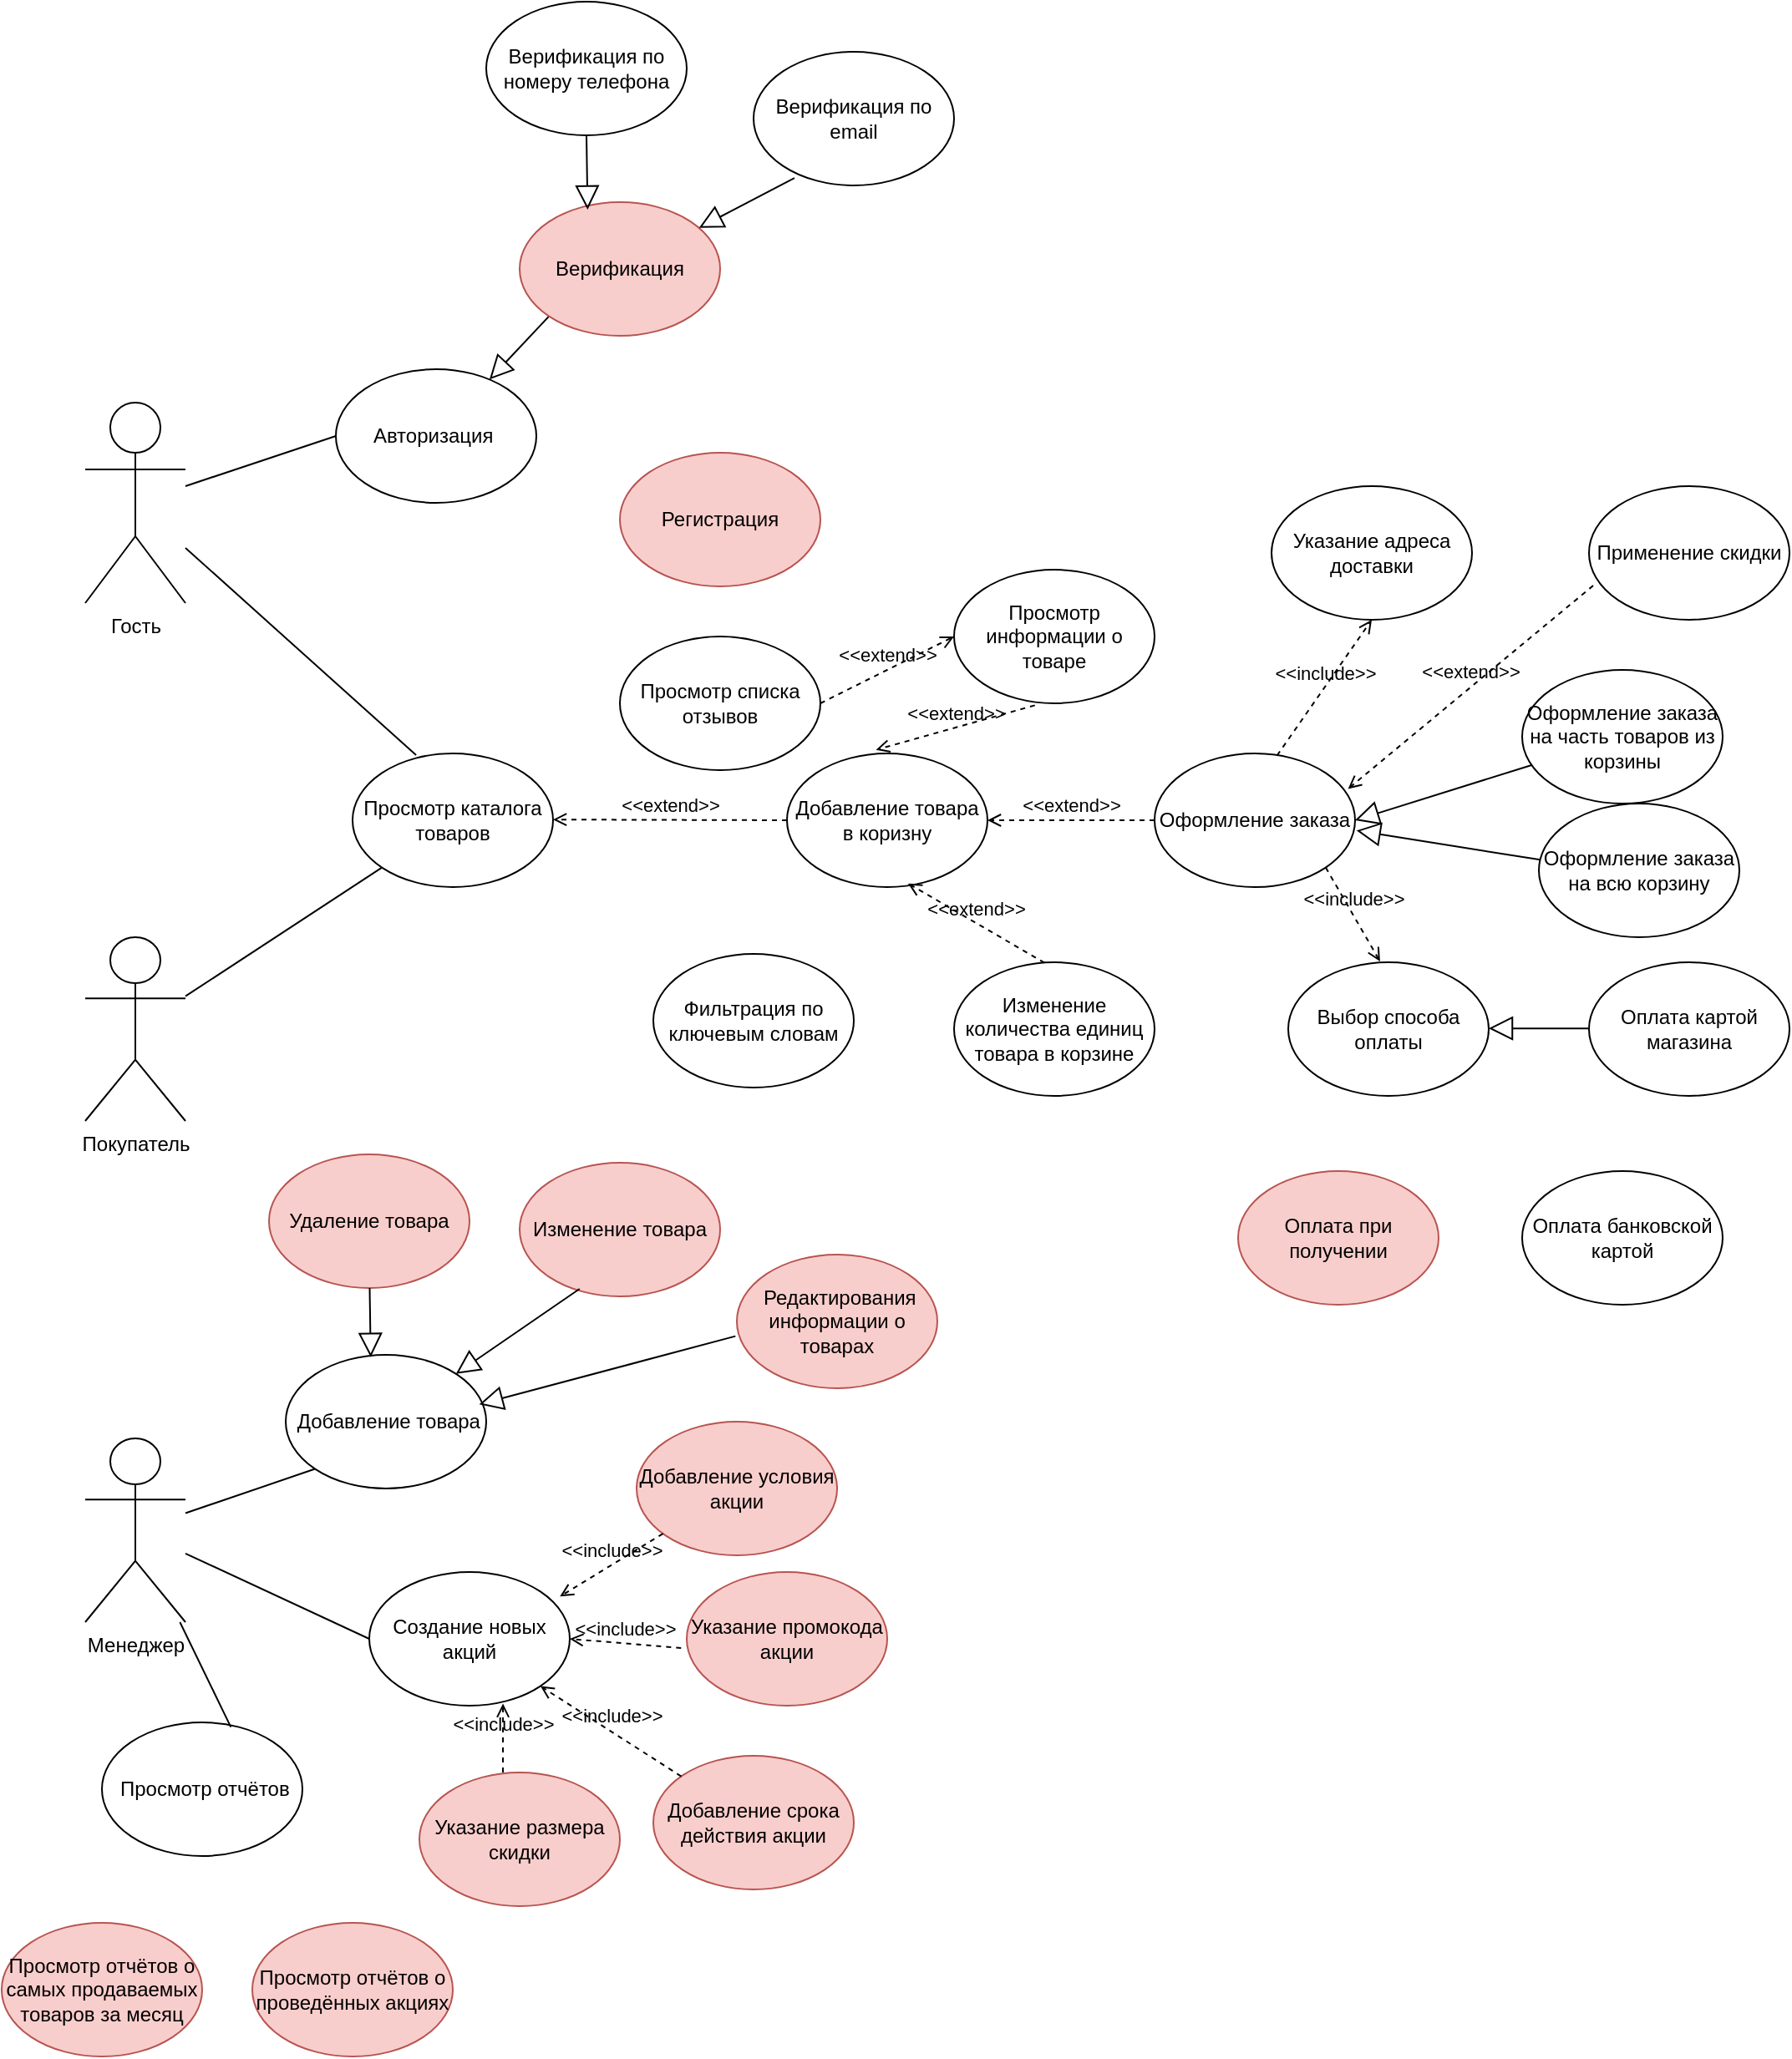 <mxfile version="23.1.5" type="device">
  <diagram name="Страница — 1" id="A7fe8OPkNBW04t4xmjOE">
    <mxGraphModel dx="1195" dy="1872" grid="1" gridSize="10" guides="1" tooltips="1" connect="1" arrows="1" fold="1" page="1" pageScale="1" pageWidth="827" pageHeight="1169" math="0" shadow="0">
      <root>
        <mxCell id="0" />
        <mxCell id="1" parent="0" />
        <mxCell id="DF4TxNrOpRgSaASjLkIT-1" value="Гость" style="shape=umlActor;verticalLabelPosition=bottom;verticalAlign=top;html=1;outlineConnect=0;" parent="1" vertex="1">
          <mxGeometry x="80" y="90" width="60" height="120" as="geometry" />
        </mxCell>
        <mxCell id="DF4TxNrOpRgSaASjLkIT-2" value="Покупатель" style="shape=umlActor;verticalLabelPosition=bottom;verticalAlign=top;html=1;outlineConnect=0;" parent="1" vertex="1">
          <mxGeometry x="80" y="410" width="60" height="110" as="geometry" />
        </mxCell>
        <mxCell id="DF4TxNrOpRgSaASjLkIT-3" value="Менеджер" style="shape=umlActor;verticalLabelPosition=bottom;verticalAlign=top;html=1;outlineConnect=0;" parent="1" vertex="1">
          <mxGeometry x="80" y="710" width="60" height="110" as="geometry" />
        </mxCell>
        <mxCell id="DF4TxNrOpRgSaASjLkIT-4" value="Просмотр каталога товаров" style="ellipse;whiteSpace=wrap;html=1;" parent="1" vertex="1">
          <mxGeometry x="240" y="300" width="120" height="80" as="geometry" />
        </mxCell>
        <mxCell id="DF4TxNrOpRgSaASjLkIT-5" value="Просмотр информации о товаре" style="ellipse;whiteSpace=wrap;html=1;" parent="1" vertex="1">
          <mxGeometry x="600" y="190" width="120" height="80" as="geometry" />
        </mxCell>
        <mxCell id="DF4TxNrOpRgSaASjLkIT-6" value="Просмотр списка отзывов" style="ellipse;whiteSpace=wrap;html=1;" parent="1" vertex="1">
          <mxGeometry x="400" y="230" width="120" height="80" as="geometry" />
        </mxCell>
        <mxCell id="DF4TxNrOpRgSaASjLkIT-7" value="Фильтрация по ключевым словам" style="ellipse;whiteSpace=wrap;html=1;" parent="1" vertex="1">
          <mxGeometry x="420" y="420" width="120" height="80" as="geometry" />
        </mxCell>
        <mxCell id="DF4TxNrOpRgSaASjLkIT-8" value="Изменение количества единиц товара в корзине" style="ellipse;whiteSpace=wrap;html=1;" parent="1" vertex="1">
          <mxGeometry x="600" y="425" width="120" height="80" as="geometry" />
        </mxCell>
        <mxCell id="DF4TxNrOpRgSaASjLkIT-9" value="Добавление товара в коризну" style="ellipse;whiteSpace=wrap;html=1;" parent="1" vertex="1">
          <mxGeometry x="500" y="300" width="120" height="80" as="geometry" />
        </mxCell>
        <mxCell id="DF4TxNrOpRgSaASjLkIT-19" value="Оформление заказа" style="ellipse;whiteSpace=wrap;html=1;" parent="1" vertex="1">
          <mxGeometry x="720" y="300" width="120" height="80" as="geometry" />
        </mxCell>
        <mxCell id="DF4TxNrOpRgSaASjLkIT-20" value="Оформление заказа на часть товаров из корзины" style="ellipse;whiteSpace=wrap;html=1;" parent="1" vertex="1">
          <mxGeometry x="940" y="250" width="120" height="80" as="geometry" />
        </mxCell>
        <mxCell id="DF4TxNrOpRgSaASjLkIT-23" value="Регистрация" style="ellipse;whiteSpace=wrap;html=1;fillColor=#f8cecc;strokeColor=#b85450;" parent="1" vertex="1">
          <mxGeometry x="400" y="120" width="120" height="80" as="geometry" />
        </mxCell>
        <mxCell id="DF4TxNrOpRgSaASjLkIT-24" value="Верификация по email" style="ellipse;whiteSpace=wrap;html=1;" parent="1" vertex="1">
          <mxGeometry x="480" y="-120" width="120" height="80" as="geometry" />
        </mxCell>
        <mxCell id="DF4TxNrOpRgSaASjLkIT-26" value="Верификация по номеру телефона" style="ellipse;whiteSpace=wrap;html=1;" parent="1" vertex="1">
          <mxGeometry x="320" y="-150" width="120" height="80" as="geometry" />
        </mxCell>
        <mxCell id="DF4TxNrOpRgSaASjLkIT-27" value="Применение скидки" style="ellipse;whiteSpace=wrap;html=1;" parent="1" vertex="1">
          <mxGeometry x="980" y="140" width="120" height="80" as="geometry" />
        </mxCell>
        <mxCell id="DF4TxNrOpRgSaASjLkIT-28" value="Указание адреса доставки" style="ellipse;whiteSpace=wrap;html=1;" parent="1" vertex="1">
          <mxGeometry x="790" y="140" width="120" height="80" as="geometry" />
        </mxCell>
        <mxCell id="DF4TxNrOpRgSaASjLkIT-29" value="Выбор способа оплаты" style="ellipse;whiteSpace=wrap;html=1;" parent="1" vertex="1">
          <mxGeometry x="800" y="425" width="120" height="80" as="geometry" />
        </mxCell>
        <mxCell id="DF4TxNrOpRgSaASjLkIT-30" value="Оплата при получении" style="ellipse;whiteSpace=wrap;html=1;fillColor=#f8cecc;strokeColor=#b85450;" parent="1" vertex="1">
          <mxGeometry x="770" y="550" width="120" height="80" as="geometry" />
        </mxCell>
        <mxCell id="DF4TxNrOpRgSaASjLkIT-31" value="Оплата банковской картой" style="ellipse;whiteSpace=wrap;html=1;" parent="1" vertex="1">
          <mxGeometry x="940" y="550" width="120" height="80" as="geometry" />
        </mxCell>
        <mxCell id="DF4TxNrOpRgSaASjLkIT-32" value="Оплата картой магазина" style="ellipse;whiteSpace=wrap;html=1;" parent="1" vertex="1">
          <mxGeometry x="980" y="425" width="120" height="80" as="geometry" />
        </mxCell>
        <mxCell id="DF4TxNrOpRgSaASjLkIT-33" value="&amp;nbsp;Редактирования информации о товарах" style="ellipse;whiteSpace=wrap;html=1;fillColor=#f8cecc;strokeColor=#b85450;" parent="1" vertex="1">
          <mxGeometry x="470" y="600" width="120" height="80" as="geometry" />
        </mxCell>
        <mxCell id="DF4TxNrOpRgSaASjLkIT-34" value="&amp;nbsp;Добавление товара" style="ellipse;whiteSpace=wrap;html=1;" parent="1" vertex="1">
          <mxGeometry x="200" y="660" width="120" height="80" as="geometry" />
        </mxCell>
        <mxCell id="DF4TxNrOpRgSaASjLkIT-36" value="Изменение товара" style="ellipse;whiteSpace=wrap;html=1;fillColor=#f8cecc;strokeColor=#b85450;" parent="1" vertex="1">
          <mxGeometry x="340" y="545" width="120" height="80" as="geometry" />
        </mxCell>
        <mxCell id="DF4TxNrOpRgSaASjLkIT-37" value="Удаление товара" style="ellipse;whiteSpace=wrap;html=1;fillColor=#f8cecc;strokeColor=#b85450;" parent="1" vertex="1">
          <mxGeometry x="190" y="540" width="120" height="80" as="geometry" />
        </mxCell>
        <mxCell id="DF4TxNrOpRgSaASjLkIT-38" value="Создание новых акций" style="ellipse;whiteSpace=wrap;html=1;" parent="1" vertex="1">
          <mxGeometry x="250" y="790" width="120" height="80" as="geometry" />
        </mxCell>
        <mxCell id="DF4TxNrOpRgSaASjLkIT-39" value="Указание промокода акции" style="ellipse;whiteSpace=wrap;html=1;fillColor=#f8cecc;strokeColor=#b85450;" parent="1" vertex="1">
          <mxGeometry x="440" y="790" width="120" height="80" as="geometry" />
        </mxCell>
        <mxCell id="DF4TxNrOpRgSaASjLkIT-40" value="Указание размера скидки" style="ellipse;whiteSpace=wrap;html=1;fillColor=#f8cecc;strokeColor=#b85450;" parent="1" vertex="1">
          <mxGeometry x="280" y="910" width="120" height="80" as="geometry" />
        </mxCell>
        <mxCell id="DF4TxNrOpRgSaASjLkIT-41" value="Добавление условия акции" style="ellipse;whiteSpace=wrap;html=1;fillColor=#f8cecc;strokeColor=#b85450;" parent="1" vertex="1">
          <mxGeometry x="410" y="700" width="120" height="80" as="geometry" />
        </mxCell>
        <mxCell id="DF4TxNrOpRgSaASjLkIT-42" value="Добавление срока действия акции" style="ellipse;whiteSpace=wrap;html=1;fillColor=#f8cecc;strokeColor=#b85450;" parent="1" vertex="1">
          <mxGeometry x="420" y="900" width="120" height="80" as="geometry" />
        </mxCell>
        <mxCell id="DF4TxNrOpRgSaASjLkIT-43" value="&amp;nbsp;Просмотр отчётов" style="ellipse;whiteSpace=wrap;html=1;" parent="1" vertex="1">
          <mxGeometry x="90" y="880" width="120" height="80" as="geometry" />
        </mxCell>
        <mxCell id="DF4TxNrOpRgSaASjLkIT-44" value="Просмотр отчётов о проведённых акциях" style="ellipse;whiteSpace=wrap;html=1;fillColor=#f8cecc;strokeColor=#b85450;" parent="1" vertex="1">
          <mxGeometry x="180" y="1000" width="120" height="80" as="geometry" />
        </mxCell>
        <mxCell id="DF4TxNrOpRgSaASjLkIT-45" value="Просмотр отчётов о самых продаваемых товаров за месяц" style="ellipse;whiteSpace=wrap;html=1;fillColor=#f8cecc;strokeColor=#b85450;" parent="1" vertex="1">
          <mxGeometry x="30" y="1000" width="120" height="80" as="geometry" />
        </mxCell>
        <mxCell id="DF4TxNrOpRgSaASjLkIT-46" value="" style="endArrow=block;endFill=0;endSize=12;html=1;rounded=0;exitX=0;exitY=1;exitDx=0;exitDy=0;" parent="1" source="DF4TxNrOpRgSaASjLkIT-49" target="DF4TxNrOpRgSaASjLkIT-52" edge="1">
          <mxGeometry width="160" relative="1" as="geometry">
            <mxPoint x="480" y="60" as="sourcePoint" />
            <mxPoint x="620" as="targetPoint" />
          </mxGeometry>
        </mxCell>
        <mxCell id="DF4TxNrOpRgSaASjLkIT-49" value="Верификация" style="ellipse;whiteSpace=wrap;html=1;fillColor=#f8cecc;strokeColor=#b85450;" parent="1" vertex="1">
          <mxGeometry x="340" y="-30" width="120" height="80" as="geometry" />
        </mxCell>
        <mxCell id="DF4TxNrOpRgSaASjLkIT-50" value="Оформление заказа на всю корзину" style="ellipse;whiteSpace=wrap;html=1;" parent="1" vertex="1">
          <mxGeometry x="950" y="330" width="120" height="80" as="geometry" />
        </mxCell>
        <mxCell id="DF4TxNrOpRgSaASjLkIT-52" value="Авторизация&amp;nbsp;" style="ellipse;whiteSpace=wrap;html=1;" parent="1" vertex="1">
          <mxGeometry x="230" y="70" width="120" height="80" as="geometry" />
        </mxCell>
        <mxCell id="BeBif_i8cQyRRv8vKKdd-8" value="" style="endArrow=none;html=1;rounded=0;entryX=0.317;entryY=0.013;entryDx=0;entryDy=0;entryPerimeter=0;" parent="1" source="DF4TxNrOpRgSaASjLkIT-1" target="DF4TxNrOpRgSaASjLkIT-4" edge="1">
          <mxGeometry width="50" height="50" relative="1" as="geometry">
            <mxPoint x="200" y="250" as="sourcePoint" />
            <mxPoint x="250" y="200" as="targetPoint" />
          </mxGeometry>
        </mxCell>
        <mxCell id="BeBif_i8cQyRRv8vKKdd-9" value="" style="endArrow=none;html=1;rounded=0;entryX=0;entryY=1;entryDx=0;entryDy=0;" parent="1" source="DF4TxNrOpRgSaASjLkIT-2" target="DF4TxNrOpRgSaASjLkIT-4" edge="1">
          <mxGeometry width="50" height="50" relative="1" as="geometry">
            <mxPoint x="210" y="440" as="sourcePoint" />
            <mxPoint x="260" y="390" as="targetPoint" />
          </mxGeometry>
        </mxCell>
        <mxCell id="BeBif_i8cQyRRv8vKKdd-10" value="&amp;lt;&amp;lt;extend&amp;gt;&amp;gt;" style="html=1;verticalAlign=bottom;labelBackgroundColor=none;endArrow=open;endFill=0;dashed=1;rounded=0;entryX=0;entryY=0.5;entryDx=0;entryDy=0;exitX=1;exitY=0.5;exitDx=0;exitDy=0;" parent="1" source="DF4TxNrOpRgSaASjLkIT-6" target="DF4TxNrOpRgSaASjLkIT-5" edge="1">
          <mxGeometry width="160" relative="1" as="geometry">
            <mxPoint x="381.52" y="262.88" as="sourcePoint" />
            <mxPoint x="280.0" y="197.12" as="targetPoint" />
          </mxGeometry>
        </mxCell>
        <mxCell id="BeBif_i8cQyRRv8vKKdd-12" value="" style="endArrow=none;html=1;rounded=0;entryX=0;entryY=0.5;entryDx=0;entryDy=0;" parent="1" source="DF4TxNrOpRgSaASjLkIT-1" target="DF4TxNrOpRgSaASjLkIT-52" edge="1">
          <mxGeometry width="50" height="50" relative="1" as="geometry">
            <mxPoint x="190" y="180" as="sourcePoint" />
            <mxPoint x="240" y="130" as="targetPoint" />
          </mxGeometry>
        </mxCell>
        <mxCell id="BeBif_i8cQyRRv8vKKdd-15" value="&amp;lt;&amp;lt;extend&amp;gt;&amp;gt;" style="html=1;verticalAlign=bottom;labelBackgroundColor=none;endArrow=open;endFill=0;dashed=1;rounded=0;entryX=1;entryY=0.5;entryDx=0;entryDy=0;exitX=0;exitY=0.5;exitDx=0;exitDy=0;" parent="1" source="DF4TxNrOpRgSaASjLkIT-19" target="DF4TxNrOpRgSaASjLkIT-9" edge="1">
          <mxGeometry width="160" relative="1" as="geometry">
            <mxPoint x="740" y="330" as="sourcePoint" />
            <mxPoint x="600" y="330" as="targetPoint" />
          </mxGeometry>
        </mxCell>
        <mxCell id="BeBif_i8cQyRRv8vKKdd-16" value="&amp;lt;&amp;lt;extend&amp;gt;&amp;gt;" style="html=1;verticalAlign=bottom;labelBackgroundColor=none;endArrow=open;endFill=0;dashed=1;rounded=0;entryX=0.444;entryY=-0.027;entryDx=0;entryDy=0;exitX=0.403;exitY=1.015;exitDx=0;exitDy=0;entryPerimeter=0;exitPerimeter=0;" parent="1" source="DF4TxNrOpRgSaASjLkIT-5" target="DF4TxNrOpRgSaASjLkIT-9" edge="1">
          <mxGeometry width="160" relative="1" as="geometry">
            <mxPoint x="700" y="269.58" as="sourcePoint" />
            <mxPoint x="560" y="269.58" as="targetPoint" />
          </mxGeometry>
        </mxCell>
        <mxCell id="BeBif_i8cQyRRv8vKKdd-17" value="&amp;lt;&amp;lt;extend&amp;gt;&amp;gt;" style="html=1;verticalAlign=bottom;labelBackgroundColor=none;endArrow=open;endFill=0;dashed=1;rounded=0;entryX=0.604;entryY=0.973;entryDx=0;entryDy=0;entryPerimeter=0;exitX=0.451;exitY=0.004;exitDx=0;exitDy=0;exitPerimeter=0;" parent="1" source="DF4TxNrOpRgSaASjLkIT-8" target="DF4TxNrOpRgSaASjLkIT-9" edge="1">
          <mxGeometry width="160" relative="1" as="geometry">
            <mxPoint x="641.96" y="435.32" as="sourcePoint" />
            <mxPoint x="539.96" y="370.32" as="targetPoint" />
          </mxGeometry>
        </mxCell>
        <mxCell id="BeBif_i8cQyRRv8vKKdd-18" value="&amp;lt;&amp;lt;extend&amp;gt;&amp;gt;" style="html=1;verticalAlign=bottom;labelBackgroundColor=none;endArrow=open;endFill=0;dashed=1;rounded=0;entryX=1;entryY=0.5;entryDx=0;entryDy=0;exitX=0;exitY=0.5;exitDx=0;exitDy=0;" parent="1" source="DF4TxNrOpRgSaASjLkIT-9" edge="1">
          <mxGeometry width="160" relative="1" as="geometry">
            <mxPoint x="460" y="339.58" as="sourcePoint" />
            <mxPoint x="360" y="339.58" as="targetPoint" />
          </mxGeometry>
        </mxCell>
        <mxCell id="BeBif_i8cQyRRv8vKKdd-20" value="&amp;lt;&amp;lt;include&amp;gt;&amp;gt;" style="html=1;verticalAlign=bottom;labelBackgroundColor=none;endArrow=open;endFill=0;dashed=1;rounded=0;exitX=0.611;exitY=0.015;exitDx=0;exitDy=0;exitPerimeter=0;entryX=0.5;entryY=1;entryDx=0;entryDy=0;" parent="1" source="DF4TxNrOpRgSaASjLkIT-19" target="DF4TxNrOpRgSaASjLkIT-28" edge="1">
          <mxGeometry width="160" relative="1" as="geometry">
            <mxPoint x="810" y="280" as="sourcePoint" />
            <mxPoint x="970" y="280" as="targetPoint" />
          </mxGeometry>
        </mxCell>
        <mxCell id="BeBif_i8cQyRRv8vKKdd-21" value="&amp;lt;&amp;lt;extend&amp;gt;&amp;gt;" style="html=1;verticalAlign=bottom;labelBackgroundColor=none;endArrow=open;endFill=0;dashed=1;rounded=0;exitX=0.021;exitY=0.744;exitDx=0;exitDy=0;exitPerimeter=0;entryX=0.965;entryY=0.265;entryDx=0;entryDy=0;entryPerimeter=0;" parent="1" source="DF4TxNrOpRgSaASjLkIT-27" target="DF4TxNrOpRgSaASjLkIT-19" edge="1">
          <mxGeometry width="160" relative="1" as="geometry">
            <mxPoint x="820" y="320" as="sourcePoint" />
            <mxPoint x="980" y="320" as="targetPoint" />
          </mxGeometry>
        </mxCell>
        <mxCell id="BeBif_i8cQyRRv8vKKdd-22" value="&amp;lt;&amp;lt;include&amp;gt;&amp;gt;" style="html=1;verticalAlign=bottom;labelBackgroundColor=none;endArrow=open;endFill=0;dashed=1;rounded=0;exitX=1;exitY=1;exitDx=0;exitDy=0;entryX=0.458;entryY=-0.006;entryDx=0;entryDy=0;entryPerimeter=0;" parent="1" source="DF4TxNrOpRgSaASjLkIT-19" target="DF4TxNrOpRgSaASjLkIT-29" edge="1">
          <mxGeometry width="160" relative="1" as="geometry">
            <mxPoint x="820" y="390" as="sourcePoint" />
            <mxPoint x="980" y="390" as="targetPoint" />
          </mxGeometry>
        </mxCell>
        <mxCell id="BeBif_i8cQyRRv8vKKdd-24" value="" style="endArrow=block;endFill=0;endSize=12;html=1;rounded=0;" parent="1" edge="1">
          <mxGeometry width="160" relative="1" as="geometry">
            <mxPoint x="945.672" y="306.977" as="sourcePoint" />
            <mxPoint x="840" y="340" as="targetPoint" />
          </mxGeometry>
        </mxCell>
        <mxCell id="BeBif_i8cQyRRv8vKKdd-25" value="" style="endArrow=block;endFill=0;endSize=12;html=1;rounded=0;exitX=0.007;exitY=0.421;exitDx=0;exitDy=0;exitPerimeter=0;entryX=1.007;entryY=0.577;entryDx=0;entryDy=0;entryPerimeter=0;" parent="1" source="DF4TxNrOpRgSaASjLkIT-50" target="DF4TxNrOpRgSaASjLkIT-19" edge="1">
          <mxGeometry width="160" relative="1" as="geometry">
            <mxPoint x="955.672" y="339.997" as="sourcePoint" />
            <mxPoint x="850" y="373.02" as="targetPoint" />
          </mxGeometry>
        </mxCell>
        <mxCell id="BeBif_i8cQyRRv8vKKdd-28" value="" style="endArrow=block;endFill=0;endSize=12;html=1;rounded=0;entryX=0.424;entryY=0.017;entryDx=0;entryDy=0;entryPerimeter=0;" parent="1" source="DF4TxNrOpRgSaASjLkIT-37" target="DF4TxNrOpRgSaASjLkIT-34" edge="1">
          <mxGeometry width="160" relative="1" as="geometry">
            <mxPoint x="360.0" y="660.0" as="sourcePoint" />
            <mxPoint x="297.52" y="606.68" as="targetPoint" />
          </mxGeometry>
        </mxCell>
        <mxCell id="BeBif_i8cQyRRv8vKKdd-29" value="" style="endArrow=block;endFill=0;endSize=12;html=1;rounded=0;exitX=0.299;exitY=0.944;exitDx=0;exitDy=0;exitPerimeter=0;" parent="1" source="DF4TxNrOpRgSaASjLkIT-36" target="DF4TxNrOpRgSaASjLkIT-34" edge="1">
          <mxGeometry width="160" relative="1" as="geometry">
            <mxPoint x="370" y="650" as="sourcePoint" />
            <mxPoint x="310" y="650" as="targetPoint" />
          </mxGeometry>
        </mxCell>
        <mxCell id="BeBif_i8cQyRRv8vKKdd-34" value="" style="endArrow=block;endFill=0;endSize=12;html=1;rounded=0;exitX=0.204;exitY=0.944;exitDx=0;exitDy=0;exitPerimeter=0;" parent="1" source="DF4TxNrOpRgSaASjLkIT-24" target="DF4TxNrOpRgSaASjLkIT-49" edge="1">
          <mxGeometry width="160" relative="1" as="geometry">
            <mxPoint x="517.05" y="-80.28" as="sourcePoint" />
            <mxPoint x="481.05" y="-42.28" as="targetPoint" />
          </mxGeometry>
        </mxCell>
        <mxCell id="BeBif_i8cQyRRv8vKKdd-35" value="" style="endArrow=block;endFill=0;endSize=12;html=1;rounded=0;exitX=0.5;exitY=1;exitDx=0;exitDy=0;entryX=0.339;entryY=0.056;entryDx=0;entryDy=0;entryPerimeter=0;" parent="1" source="DF4TxNrOpRgSaASjLkIT-26" target="DF4TxNrOpRgSaASjLkIT-49" edge="1">
          <mxGeometry width="160" relative="1" as="geometry">
            <mxPoint x="319.52" y="-69.52" as="sourcePoint" />
            <mxPoint x="245.52" y="-15.52" as="targetPoint" />
          </mxGeometry>
        </mxCell>
        <mxCell id="BeBif_i8cQyRRv8vKKdd-36" value="" style="endArrow=none;html=1;rounded=0;entryX=0;entryY=1;entryDx=0;entryDy=0;" parent="1" source="DF4TxNrOpRgSaASjLkIT-3" target="DF4TxNrOpRgSaASjLkIT-34" edge="1">
          <mxGeometry width="50" height="50" relative="1" as="geometry">
            <mxPoint x="190" y="820" as="sourcePoint" />
            <mxPoint x="240" y="770" as="targetPoint" />
          </mxGeometry>
        </mxCell>
        <mxCell id="BeBif_i8cQyRRv8vKKdd-40" value="" style="endArrow=none;html=1;rounded=0;entryX=0;entryY=0.5;entryDx=0;entryDy=0;" parent="1" source="DF4TxNrOpRgSaASjLkIT-3" target="DF4TxNrOpRgSaASjLkIT-38" edge="1">
          <mxGeometry width="50" height="50" relative="1" as="geometry">
            <mxPoint x="152.43" y="790.24" as="sourcePoint" />
            <mxPoint x="230.43" y="763.24" as="targetPoint" />
          </mxGeometry>
        </mxCell>
        <mxCell id="-9OT02jTuYzLSl3uSrA8-1" value="" style="endArrow=none;html=1;rounded=0;entryX=0.643;entryY=0.035;entryDx=0;entryDy=0;entryPerimeter=0;" parent="1" source="DF4TxNrOpRgSaASjLkIT-3" target="DF4TxNrOpRgSaASjLkIT-43" edge="1">
          <mxGeometry width="50" height="50" relative="1" as="geometry">
            <mxPoint x="180" y="870" as="sourcePoint" />
            <mxPoint x="230" y="820" as="targetPoint" />
          </mxGeometry>
        </mxCell>
        <mxCell id="kQ5Lpjl8EJPCGKUlM-nI-1" value="" style="endArrow=block;endFill=0;endSize=12;html=1;rounded=0;exitX=0;exitY=0.5;exitDx=0;exitDy=0;entryX=1;entryY=0.5;entryDx=0;entryDy=0;" edge="1" parent="1">
          <mxGeometry width="160" relative="1" as="geometry">
            <mxPoint x="980" y="464.58" as="sourcePoint" />
            <mxPoint x="920" y="464.58" as="targetPoint" />
          </mxGeometry>
        </mxCell>
        <mxCell id="kQ5Lpjl8EJPCGKUlM-nI-2" value="" style="endArrow=block;endFill=0;endSize=12;html=1;rounded=0;exitX=-0.007;exitY=0.61;exitDx=0;exitDy=0;exitPerimeter=0;entryX=0.965;entryY=0.371;entryDx=0;entryDy=0;entryPerimeter=0;" edge="1" parent="1" source="DF4TxNrOpRgSaASjLkIT-33" target="DF4TxNrOpRgSaASjLkIT-34">
          <mxGeometry width="160" relative="1" as="geometry">
            <mxPoint x="434.1" y="640.48" as="sourcePoint" />
            <mxPoint x="360.1" y="690.48" as="targetPoint" />
          </mxGeometry>
        </mxCell>
        <mxCell id="kQ5Lpjl8EJPCGKUlM-nI-3" value="&amp;lt;&amp;lt;include&amp;gt;&amp;gt;" style="html=1;verticalAlign=bottom;labelBackgroundColor=none;endArrow=open;endFill=0;dashed=1;rounded=0;entryX=0.951;entryY=0.183;entryDx=0;entryDy=0;entryPerimeter=0;" edge="1" parent="1" source="DF4TxNrOpRgSaASjLkIT-41" target="DF4TxNrOpRgSaASjLkIT-38">
          <mxGeometry width="160" relative="1" as="geometry">
            <mxPoint x="290" y="760" as="sourcePoint" />
            <mxPoint x="450" y="760" as="targetPoint" />
          </mxGeometry>
        </mxCell>
        <mxCell id="kQ5Lpjl8EJPCGKUlM-nI-4" value="&amp;lt;&amp;lt;include&amp;gt;&amp;gt;" style="html=1;verticalAlign=bottom;labelBackgroundColor=none;endArrow=open;endFill=0;dashed=1;rounded=0;exitX=-0.028;exitY=0.569;exitDx=0;exitDy=0;exitPerimeter=0;entryX=1;entryY=0.5;entryDx=0;entryDy=0;" edge="1" parent="1" source="DF4TxNrOpRgSaASjLkIT-39" target="DF4TxNrOpRgSaASjLkIT-38">
          <mxGeometry width="160" relative="1" as="geometry">
            <mxPoint x="400" y="880" as="sourcePoint" />
            <mxPoint x="560" y="880" as="targetPoint" />
          </mxGeometry>
        </mxCell>
        <mxCell id="kQ5Lpjl8EJPCGKUlM-nI-5" value="&amp;lt;&amp;lt;include&amp;gt;&amp;gt;" style="html=1;verticalAlign=bottom;labelBackgroundColor=none;endArrow=open;endFill=0;dashed=1;rounded=0;entryX=1;entryY=1;entryDx=0;entryDy=0;" edge="1" parent="1" source="DF4TxNrOpRgSaASjLkIT-42" target="DF4TxNrOpRgSaASjLkIT-38">
          <mxGeometry width="160" relative="1" as="geometry">
            <mxPoint x="370" y="880" as="sourcePoint" />
            <mxPoint x="530" y="880" as="targetPoint" />
          </mxGeometry>
        </mxCell>
        <mxCell id="kQ5Lpjl8EJPCGKUlM-nI-6" value="&amp;lt;&amp;lt;include&amp;gt;&amp;gt;" style="html=1;verticalAlign=bottom;labelBackgroundColor=none;endArrow=open;endFill=0;dashed=1;rounded=0;entryX=0.667;entryY=0.985;entryDx=0;entryDy=0;entryPerimeter=0;" edge="1" parent="1" target="DF4TxNrOpRgSaASjLkIT-38">
          <mxGeometry width="160" relative="1" as="geometry">
            <mxPoint x="330" y="910" as="sourcePoint" />
            <mxPoint x="460" y="910" as="targetPoint" />
          </mxGeometry>
        </mxCell>
      </root>
    </mxGraphModel>
  </diagram>
</mxfile>
